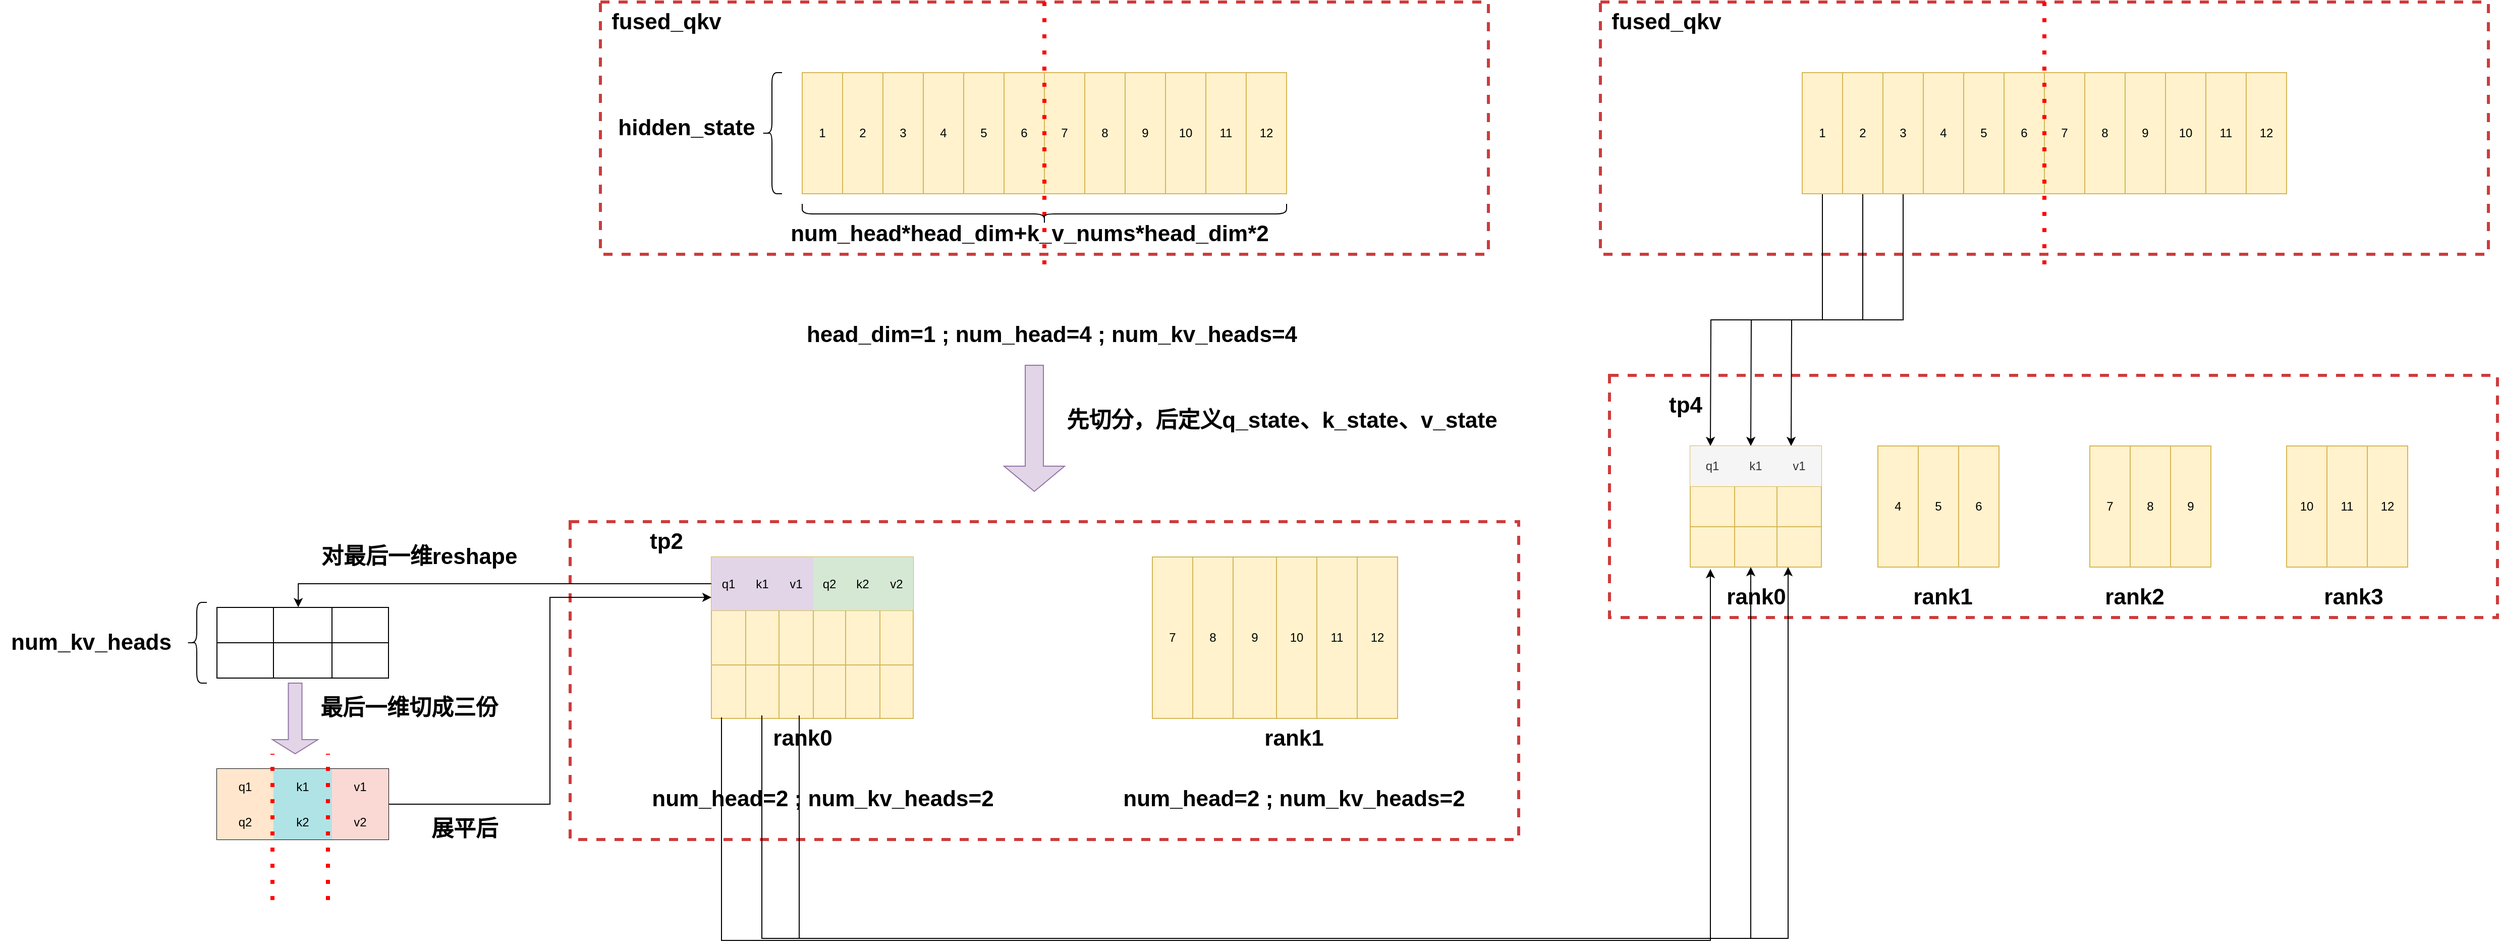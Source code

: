 <mxfile version="28.1.2">
  <diagram name="第 1 页" id="qdPujDKUlXKJ9pawTFB2">
    <mxGraphModel dx="2940" dy="1637" grid="1" gridSize="10" guides="1" tooltips="1" connect="1" arrows="1" fold="1" page="1" pageScale="1" pageWidth="827" pageHeight="1169" math="0" shadow="0">
      <root>
        <mxCell id="0" />
        <mxCell id="1" parent="0" />
        <mxCell id="VnAICG5ymwRhYKLLCskk-14" value="" style="whiteSpace=wrap;html=1;fillColor=none;dashed=1;strokeWidth=3;strokeColor=light-dark(#ce3b3b, #ededed);" vertex="1" parent="1">
          <mxGeometry x="580" y="705" width="940" height="315" as="geometry" />
        </mxCell>
        <mxCell id="VnAICG5ymwRhYKLLCskk-2" value="" style="whiteSpace=wrap;html=1;fillColor=none;dashed=1;strokeWidth=3;strokeColor=light-dark(#ce3b3b, #ededed);" vertex="1" parent="1">
          <mxGeometry x="610" y="190" width="880" height="250" as="geometry" />
        </mxCell>
        <mxCell id="VnAICG5ymwRhYKLLCskk-1" value="1" style="rounded=0;whiteSpace=wrap;html=1;fillColor=#fff2cc;strokeColor=#d6b656;" vertex="1" parent="1">
          <mxGeometry x="810" y="260" width="40" height="120" as="geometry" />
        </mxCell>
        <mxCell id="VnAICG5ymwRhYKLLCskk-3" value="2" style="rounded=0;whiteSpace=wrap;html=1;fillColor=#fff2cc;strokeColor=#d6b656;" vertex="1" parent="1">
          <mxGeometry x="850" y="260" width="40" height="120" as="geometry" />
        </mxCell>
        <mxCell id="VnAICG5ymwRhYKLLCskk-4" value="3" style="rounded=0;whiteSpace=wrap;html=1;fillColor=#fff2cc;strokeColor=#d6b656;" vertex="1" parent="1">
          <mxGeometry x="890" y="260" width="40" height="120" as="geometry" />
        </mxCell>
        <mxCell id="VnAICG5ymwRhYKLLCskk-5" value="4" style="rounded=0;whiteSpace=wrap;html=1;fillColor=#fff2cc;strokeColor=#d6b656;" vertex="1" parent="1">
          <mxGeometry x="930" y="260" width="40" height="120" as="geometry" />
        </mxCell>
        <mxCell id="VnAICG5ymwRhYKLLCskk-6" value="5" style="rounded=0;whiteSpace=wrap;html=1;fillColor=#fff2cc;strokeColor=#d6b656;" vertex="1" parent="1">
          <mxGeometry x="970" y="260" width="40" height="120" as="geometry" />
        </mxCell>
        <mxCell id="VnAICG5ymwRhYKLLCskk-7" value="6" style="rounded=0;whiteSpace=wrap;html=1;fillColor=#fff2cc;strokeColor=#d6b656;" vertex="1" parent="1">
          <mxGeometry x="1010" y="260" width="40" height="120" as="geometry" />
        </mxCell>
        <mxCell id="VnAICG5ymwRhYKLLCskk-8" value="7" style="rounded=0;whiteSpace=wrap;html=1;fillColor=#fff2cc;strokeColor=#d6b656;" vertex="1" parent="1">
          <mxGeometry x="1050" y="260" width="40" height="120" as="geometry" />
        </mxCell>
        <mxCell id="VnAICG5ymwRhYKLLCskk-9" value="8" style="rounded=0;whiteSpace=wrap;html=1;fillColor=#fff2cc;strokeColor=#d6b656;" vertex="1" parent="1">
          <mxGeometry x="1090" y="260" width="40" height="120" as="geometry" />
        </mxCell>
        <mxCell id="VnAICG5ymwRhYKLLCskk-10" value="9" style="rounded=0;whiteSpace=wrap;html=1;fillColor=#fff2cc;strokeColor=#d6b656;" vertex="1" parent="1">
          <mxGeometry x="1130" y="260" width="40" height="120" as="geometry" />
        </mxCell>
        <mxCell id="VnAICG5ymwRhYKLLCskk-11" value="10" style="rounded=0;whiteSpace=wrap;html=1;fillColor=#fff2cc;strokeColor=#d6b656;" vertex="1" parent="1">
          <mxGeometry x="1170" y="260" width="40" height="120" as="geometry" />
        </mxCell>
        <mxCell id="VnAICG5ymwRhYKLLCskk-12" value="11" style="rounded=0;whiteSpace=wrap;html=1;fillColor=#fff2cc;strokeColor=#d6b656;" vertex="1" parent="1">
          <mxGeometry x="1210" y="260" width="40" height="120" as="geometry" />
        </mxCell>
        <mxCell id="VnAICG5ymwRhYKLLCskk-13" value="12" style="rounded=0;whiteSpace=wrap;html=1;fillColor=#fff2cc;strokeColor=#d6b656;" vertex="1" parent="1">
          <mxGeometry x="1250" y="260" width="40" height="120" as="geometry" />
        </mxCell>
        <mxCell id="VnAICG5ymwRhYKLLCskk-27" value="" style="whiteSpace=wrap;html=1;fillColor=none;dashed=1;strokeWidth=3;strokeColor=light-dark(#ce3b3b, #ededed);" vertex="1" parent="1">
          <mxGeometry x="1610" y="560" width="880" height="240" as="geometry" />
        </mxCell>
        <mxCell id="VnAICG5ymwRhYKLLCskk-50" value="&lt;font style=&quot;font-size: 22px;&quot;&gt;&lt;b&gt;fused_qkv&lt;/b&gt;&lt;/font&gt;" style="text;html=1;align=center;verticalAlign=middle;resizable=0;points=[];autosize=1;strokeColor=none;fillColor=none;" vertex="1" parent="1">
          <mxGeometry x="610" y="190" width="130" height="40" as="geometry" />
        </mxCell>
        <mxCell id="VnAICG5ymwRhYKLLCskk-51" value="" style="endArrow=none;dashed=1;html=1;dashPattern=1 3;strokeWidth=4;rounded=0;entryX=0.5;entryY=0;entryDx=0;entryDy=0;strokeColor=#FF0000;" edge="1" parent="1" target="VnAICG5ymwRhYKLLCskk-2">
          <mxGeometry width="50" height="50" relative="1" as="geometry">
            <mxPoint x="1050" y="450" as="sourcePoint" />
            <mxPoint x="1260" y="560" as="targetPoint" />
          </mxGeometry>
        </mxCell>
        <mxCell id="VnAICG5ymwRhYKLLCskk-52" value="&lt;font style=&quot;font-size: 22px;&quot;&gt;&lt;b&gt;tp2&lt;/b&gt;&lt;/font&gt;" style="text;html=1;align=center;verticalAlign=middle;resizable=0;points=[];autosize=1;strokeColor=none;fillColor=none;" vertex="1" parent="1">
          <mxGeometry x="645" y="705" width="60" height="40" as="geometry" />
        </mxCell>
        <mxCell id="VnAICG5ymwRhYKLLCskk-53" value="&lt;font style=&quot;font-size: 22px;&quot;&gt;&lt;b&gt;rank0&lt;/b&gt;&lt;/font&gt;" style="text;html=1;align=center;verticalAlign=middle;resizable=0;points=[];autosize=1;strokeColor=none;fillColor=none;" vertex="1" parent="1">
          <mxGeometry x="770" y="900" width="80" height="40" as="geometry" />
        </mxCell>
        <mxCell id="VnAICG5ymwRhYKLLCskk-54" value="&lt;font style=&quot;font-size: 22px;&quot;&gt;&lt;b&gt;rank1&lt;/b&gt;&lt;/font&gt;" style="text;html=1;align=center;verticalAlign=middle;resizable=0;points=[];autosize=1;strokeColor=none;fillColor=none;" vertex="1" parent="1">
          <mxGeometry x="1257" y="900" width="80" height="40" as="geometry" />
        </mxCell>
        <mxCell id="VnAICG5ymwRhYKLLCskk-55" value="&lt;font style=&quot;font-size: 22px;&quot;&gt;&lt;b&gt;tp4&lt;/b&gt;&lt;/font&gt;" style="text;html=1;align=center;verticalAlign=middle;resizable=0;points=[];autosize=1;strokeColor=none;fillColor=none;" vertex="1" parent="1">
          <mxGeometry x="1655" y="570" width="60" height="40" as="geometry" />
        </mxCell>
        <mxCell id="VnAICG5ymwRhYKLLCskk-56" value="&lt;font style=&quot;font-size: 22px;&quot;&gt;&lt;b&gt;rank0&lt;/b&gt;&lt;/font&gt;" style="text;html=1;align=center;verticalAlign=middle;resizable=0;points=[];autosize=1;strokeColor=none;fillColor=none;" vertex="1" parent="1">
          <mxGeometry x="1715" y="760" width="80" height="40" as="geometry" />
        </mxCell>
        <mxCell id="VnAICG5ymwRhYKLLCskk-57" value="&lt;font style=&quot;font-size: 22px;&quot;&gt;&lt;b&gt;rank1&lt;/b&gt;&lt;/font&gt;" style="text;html=1;align=center;verticalAlign=middle;resizable=0;points=[];autosize=1;strokeColor=none;fillColor=none;" vertex="1" parent="1">
          <mxGeometry x="1900" y="760" width="80" height="40" as="geometry" />
        </mxCell>
        <mxCell id="VnAICG5ymwRhYKLLCskk-58" value="&lt;font style=&quot;font-size: 22px;&quot;&gt;&lt;b&gt;rank2&lt;/b&gt;&lt;/font&gt;" style="text;html=1;align=center;verticalAlign=middle;resizable=0;points=[];autosize=1;strokeColor=none;fillColor=none;" vertex="1" parent="1">
          <mxGeometry x="2090" y="760" width="80" height="40" as="geometry" />
        </mxCell>
        <mxCell id="VnAICG5ymwRhYKLLCskk-59" value="&lt;font style=&quot;font-size: 22px;&quot;&gt;&lt;b&gt;rank3&lt;/b&gt;&lt;/font&gt;" style="text;html=1;align=center;verticalAlign=middle;resizable=0;points=[];autosize=1;strokeColor=none;fillColor=none;" vertex="1" parent="1">
          <mxGeometry x="2307" y="760" width="80" height="40" as="geometry" />
        </mxCell>
        <mxCell id="VnAICG5ymwRhYKLLCskk-60" value="" style="whiteSpace=wrap;html=1;fillColor=none;dashed=1;strokeWidth=3;strokeColor=light-dark(#ce3b3b, #ededed);" vertex="1" parent="1">
          <mxGeometry x="1601" y="190" width="880" height="250" as="geometry" />
        </mxCell>
        <mxCell id="VnAICG5ymwRhYKLLCskk-75" style="edgeStyle=orthogonalEdgeStyle;rounded=0;orthogonalLoop=1;jettySize=auto;html=1;exitX=0.5;exitY=1;exitDx=0;exitDy=0;entryX=0.5;entryY=0;entryDx=0;entryDy=0;" edge="1" parent="1" source="VnAICG5ymwRhYKLLCskk-61">
          <mxGeometry relative="1" as="geometry">
            <mxPoint x="1710" y="630" as="targetPoint" />
          </mxGeometry>
        </mxCell>
        <mxCell id="VnAICG5ymwRhYKLLCskk-61" value="1" style="rounded=0;whiteSpace=wrap;html=1;fillColor=#fff2cc;strokeColor=#d6b656;" vertex="1" parent="1">
          <mxGeometry x="1801" y="260" width="40" height="120" as="geometry" />
        </mxCell>
        <mxCell id="VnAICG5ymwRhYKLLCskk-76" style="edgeStyle=orthogonalEdgeStyle;rounded=0;orthogonalLoop=1;jettySize=auto;html=1;exitX=0.5;exitY=1;exitDx=0;exitDy=0;entryX=0.5;entryY=0;entryDx=0;entryDy=0;" edge="1" parent="1" source="VnAICG5ymwRhYKLLCskk-62">
          <mxGeometry relative="1" as="geometry">
            <mxPoint x="1750" y="630" as="targetPoint" />
          </mxGeometry>
        </mxCell>
        <mxCell id="VnAICG5ymwRhYKLLCskk-62" value="2" style="rounded=0;whiteSpace=wrap;html=1;fillColor=#fff2cc;strokeColor=#d6b656;" vertex="1" parent="1">
          <mxGeometry x="1841" y="260" width="40" height="120" as="geometry" />
        </mxCell>
        <mxCell id="VnAICG5ymwRhYKLLCskk-77" style="edgeStyle=orthogonalEdgeStyle;rounded=0;orthogonalLoop=1;jettySize=auto;html=1;exitX=0.5;exitY=1;exitDx=0;exitDy=0;entryX=0.5;entryY=0;entryDx=0;entryDy=0;" edge="1" parent="1" source="VnAICG5ymwRhYKLLCskk-63">
          <mxGeometry relative="1" as="geometry">
            <mxPoint x="1790" y="630" as="targetPoint" />
          </mxGeometry>
        </mxCell>
        <mxCell id="VnAICG5ymwRhYKLLCskk-63" value="3" style="rounded=0;whiteSpace=wrap;html=1;fillColor=#fff2cc;strokeColor=#d6b656;" vertex="1" parent="1">
          <mxGeometry x="1881" y="260" width="40" height="120" as="geometry" />
        </mxCell>
        <mxCell id="VnAICG5ymwRhYKLLCskk-64" value="4" style="rounded=0;whiteSpace=wrap;html=1;fillColor=#fff2cc;strokeColor=#d6b656;" vertex="1" parent="1">
          <mxGeometry x="1921" y="260" width="40" height="120" as="geometry" />
        </mxCell>
        <mxCell id="VnAICG5ymwRhYKLLCskk-65" value="5" style="rounded=0;whiteSpace=wrap;html=1;fillColor=#fff2cc;strokeColor=#d6b656;" vertex="1" parent="1">
          <mxGeometry x="1961" y="260" width="40" height="120" as="geometry" />
        </mxCell>
        <mxCell id="VnAICG5ymwRhYKLLCskk-66" value="6" style="rounded=0;whiteSpace=wrap;html=1;fillColor=#fff2cc;strokeColor=#d6b656;" vertex="1" parent="1">
          <mxGeometry x="2001" y="260" width="40" height="120" as="geometry" />
        </mxCell>
        <mxCell id="VnAICG5ymwRhYKLLCskk-67" value="7" style="rounded=0;whiteSpace=wrap;html=1;fillColor=#fff2cc;strokeColor=#d6b656;" vertex="1" parent="1">
          <mxGeometry x="2041" y="260" width="40" height="120" as="geometry" />
        </mxCell>
        <mxCell id="VnAICG5ymwRhYKLLCskk-68" value="8" style="rounded=0;whiteSpace=wrap;html=1;fillColor=#fff2cc;strokeColor=#d6b656;" vertex="1" parent="1">
          <mxGeometry x="2081" y="260" width="40" height="120" as="geometry" />
        </mxCell>
        <mxCell id="VnAICG5ymwRhYKLLCskk-69" value="9" style="rounded=0;whiteSpace=wrap;html=1;fillColor=#fff2cc;strokeColor=#d6b656;" vertex="1" parent="1">
          <mxGeometry x="2121" y="260" width="40" height="120" as="geometry" />
        </mxCell>
        <mxCell id="VnAICG5ymwRhYKLLCskk-70" value="10" style="rounded=0;whiteSpace=wrap;html=1;fillColor=#fff2cc;strokeColor=#d6b656;" vertex="1" parent="1">
          <mxGeometry x="2161" y="260" width="40" height="120" as="geometry" />
        </mxCell>
        <mxCell id="VnAICG5ymwRhYKLLCskk-71" value="11" style="rounded=0;whiteSpace=wrap;html=1;fillColor=#fff2cc;strokeColor=#d6b656;" vertex="1" parent="1">
          <mxGeometry x="2201" y="260" width="40" height="120" as="geometry" />
        </mxCell>
        <mxCell id="VnAICG5ymwRhYKLLCskk-72" value="12" style="rounded=0;whiteSpace=wrap;html=1;fillColor=#fff2cc;strokeColor=#d6b656;" vertex="1" parent="1">
          <mxGeometry x="2241" y="260" width="40" height="120" as="geometry" />
        </mxCell>
        <mxCell id="VnAICG5ymwRhYKLLCskk-73" value="&lt;font style=&quot;font-size: 22px;&quot;&gt;&lt;b&gt;fused_qkv&lt;/b&gt;&lt;/font&gt;" style="text;html=1;align=center;verticalAlign=middle;resizable=0;points=[];autosize=1;strokeColor=none;fillColor=none;" vertex="1" parent="1">
          <mxGeometry x="1601" y="190" width="130" height="40" as="geometry" />
        </mxCell>
        <mxCell id="VnAICG5ymwRhYKLLCskk-74" value="" style="endArrow=none;dashed=1;html=1;dashPattern=1 3;strokeWidth=4;rounded=0;entryX=0.5;entryY=0;entryDx=0;entryDy=0;strokeColor=#FF0000;" edge="1" parent="1" target="VnAICG5ymwRhYKLLCskk-60">
          <mxGeometry width="50" height="50" relative="1" as="geometry">
            <mxPoint x="2041" y="450" as="sourcePoint" />
            <mxPoint x="2251" y="560" as="targetPoint" />
          </mxGeometry>
        </mxCell>
        <mxCell id="VnAICG5ymwRhYKLLCskk-109" value="" style="shape=table;startSize=0;container=1;collapsible=0;childLayout=tableLayout;fillColor=#fff2cc;strokeColor=#d6b656;" vertex="1" parent="1">
          <mxGeometry x="720" y="740" width="200" height="160" as="geometry" />
        </mxCell>
        <mxCell id="VnAICG5ymwRhYKLLCskk-110" value="" style="shape=tableRow;horizontal=0;startSize=0;swimlaneHead=0;swimlaneBody=0;strokeColor=inherit;top=0;left=0;bottom=0;right=0;collapsible=0;dropTarget=0;fillColor=none;points=[[0,0.5],[1,0.5]];portConstraint=eastwest;" vertex="1" parent="VnAICG5ymwRhYKLLCskk-109">
          <mxGeometry width="200" height="53" as="geometry" />
        </mxCell>
        <mxCell id="VnAICG5ymwRhYKLLCskk-111" value="q1" style="shape=partialRectangle;html=1;whiteSpace=wrap;connectable=0;strokeColor=#9673a6;overflow=hidden;fillColor=#e1d5e7;top=0;left=0;bottom=0;right=0;pointerEvents=1;" vertex="1" parent="VnAICG5ymwRhYKLLCskk-110">
          <mxGeometry width="34" height="53" as="geometry">
            <mxRectangle width="34" height="53" as="alternateBounds" />
          </mxGeometry>
        </mxCell>
        <mxCell id="VnAICG5ymwRhYKLLCskk-112" value="k1" style="shape=partialRectangle;html=1;whiteSpace=wrap;connectable=0;overflow=hidden;top=0;left=0;bottom=0;right=0;pointerEvents=1;fillColor=#e1d5e7;strokeColor=#9673a6;" vertex="1" parent="VnAICG5ymwRhYKLLCskk-110">
          <mxGeometry x="34" width="33" height="53" as="geometry">
            <mxRectangle width="33" height="53" as="alternateBounds" />
          </mxGeometry>
        </mxCell>
        <mxCell id="VnAICG5ymwRhYKLLCskk-113" value="v1" style="shape=partialRectangle;html=1;whiteSpace=wrap;connectable=0;strokeColor=#9673a6;overflow=hidden;fillColor=#e1d5e7;top=0;left=0;bottom=0;right=0;pointerEvents=1;" vertex="1" parent="VnAICG5ymwRhYKLLCskk-110">
          <mxGeometry x="67" width="34" height="53" as="geometry">
            <mxRectangle width="34" height="53" as="alternateBounds" />
          </mxGeometry>
        </mxCell>
        <mxCell id="VnAICG5ymwRhYKLLCskk-114" value="q2" style="shape=partialRectangle;html=1;whiteSpace=wrap;connectable=0;strokeColor=#82b366;overflow=hidden;fillColor=#d5e8d4;top=0;left=0;bottom=0;right=0;pointerEvents=1;" vertex="1" parent="VnAICG5ymwRhYKLLCskk-110">
          <mxGeometry x="101" width="32" height="53" as="geometry">
            <mxRectangle width="32" height="53" as="alternateBounds" />
          </mxGeometry>
        </mxCell>
        <mxCell id="VnAICG5ymwRhYKLLCskk-115" value="k2" style="shape=partialRectangle;html=1;whiteSpace=wrap;connectable=0;strokeColor=#82b366;overflow=hidden;fillColor=#d5e8d4;top=0;left=0;bottom=0;right=0;pointerEvents=1;" vertex="1" parent="VnAICG5ymwRhYKLLCskk-110">
          <mxGeometry x="133" width="34" height="53" as="geometry">
            <mxRectangle width="34" height="53" as="alternateBounds" />
          </mxGeometry>
        </mxCell>
        <mxCell id="VnAICG5ymwRhYKLLCskk-116" value="v2" style="shape=partialRectangle;html=1;whiteSpace=wrap;connectable=0;strokeColor=#82b366;overflow=hidden;fillColor=#d5e8d4;top=0;left=0;bottom=0;right=0;pointerEvents=1;" vertex="1" parent="VnAICG5ymwRhYKLLCskk-110">
          <mxGeometry x="167" width="33" height="53" as="geometry">
            <mxRectangle width="33" height="53" as="alternateBounds" />
          </mxGeometry>
        </mxCell>
        <mxCell id="VnAICG5ymwRhYKLLCskk-117" value="" style="shape=tableRow;horizontal=0;startSize=0;swimlaneHead=0;swimlaneBody=0;strokeColor=inherit;top=0;left=0;bottom=0;right=0;collapsible=0;dropTarget=0;fillColor=none;points=[[0,0.5],[1,0.5]];portConstraint=eastwest;" vertex="1" parent="VnAICG5ymwRhYKLLCskk-109">
          <mxGeometry y="53" width="200" height="54" as="geometry" />
        </mxCell>
        <mxCell id="VnAICG5ymwRhYKLLCskk-118" value="" style="shape=partialRectangle;html=1;whiteSpace=wrap;connectable=0;strokeColor=inherit;overflow=hidden;fillColor=none;top=0;left=0;bottom=0;right=0;pointerEvents=1;" vertex="1" parent="VnAICG5ymwRhYKLLCskk-117">
          <mxGeometry width="34" height="54" as="geometry">
            <mxRectangle width="34" height="54" as="alternateBounds" />
          </mxGeometry>
        </mxCell>
        <mxCell id="VnAICG5ymwRhYKLLCskk-119" value="" style="shape=partialRectangle;html=1;whiteSpace=wrap;connectable=0;strokeColor=inherit;overflow=hidden;fillColor=none;top=0;left=0;bottom=0;right=0;pointerEvents=1;" vertex="1" parent="VnAICG5ymwRhYKLLCskk-117">
          <mxGeometry x="34" width="33" height="54" as="geometry">
            <mxRectangle width="33" height="54" as="alternateBounds" />
          </mxGeometry>
        </mxCell>
        <mxCell id="VnAICG5ymwRhYKLLCskk-120" value="" style="shape=partialRectangle;html=1;whiteSpace=wrap;connectable=0;strokeColor=inherit;overflow=hidden;fillColor=none;top=0;left=0;bottom=0;right=0;pointerEvents=1;" vertex="1" parent="VnAICG5ymwRhYKLLCskk-117">
          <mxGeometry x="67" width="34" height="54" as="geometry">
            <mxRectangle width="34" height="54" as="alternateBounds" />
          </mxGeometry>
        </mxCell>
        <mxCell id="VnAICG5ymwRhYKLLCskk-121" value="" style="shape=partialRectangle;html=1;whiteSpace=wrap;connectable=0;strokeColor=inherit;overflow=hidden;fillColor=none;top=0;left=0;bottom=0;right=0;pointerEvents=1;" vertex="1" parent="VnAICG5ymwRhYKLLCskk-117">
          <mxGeometry x="101" width="32" height="54" as="geometry">
            <mxRectangle width="32" height="54" as="alternateBounds" />
          </mxGeometry>
        </mxCell>
        <mxCell id="VnAICG5ymwRhYKLLCskk-122" value="" style="shape=partialRectangle;html=1;whiteSpace=wrap;connectable=0;strokeColor=inherit;overflow=hidden;fillColor=none;top=0;left=0;bottom=0;right=0;pointerEvents=1;" vertex="1" parent="VnAICG5ymwRhYKLLCskk-117">
          <mxGeometry x="133" width="34" height="54" as="geometry">
            <mxRectangle width="34" height="54" as="alternateBounds" />
          </mxGeometry>
        </mxCell>
        <mxCell id="VnAICG5ymwRhYKLLCskk-123" value="" style="shape=partialRectangle;html=1;whiteSpace=wrap;connectable=0;strokeColor=inherit;overflow=hidden;fillColor=none;top=0;left=0;bottom=0;right=0;pointerEvents=1;" vertex="1" parent="VnAICG5ymwRhYKLLCskk-117">
          <mxGeometry x="167" width="33" height="54" as="geometry">
            <mxRectangle width="33" height="54" as="alternateBounds" />
          </mxGeometry>
        </mxCell>
        <mxCell id="VnAICG5ymwRhYKLLCskk-124" value="" style="shape=tableRow;horizontal=0;startSize=0;swimlaneHead=0;swimlaneBody=0;strokeColor=inherit;top=0;left=0;bottom=0;right=0;collapsible=0;dropTarget=0;fillColor=none;points=[[0,0.5],[1,0.5]];portConstraint=eastwest;" vertex="1" parent="VnAICG5ymwRhYKLLCskk-109">
          <mxGeometry y="107" width="200" height="53" as="geometry" />
        </mxCell>
        <mxCell id="VnAICG5ymwRhYKLLCskk-125" value="" style="shape=partialRectangle;html=1;whiteSpace=wrap;connectable=0;strokeColor=inherit;overflow=hidden;fillColor=none;top=0;left=0;bottom=0;right=0;pointerEvents=1;" vertex="1" parent="VnAICG5ymwRhYKLLCskk-124">
          <mxGeometry width="34" height="53" as="geometry">
            <mxRectangle width="34" height="53" as="alternateBounds" />
          </mxGeometry>
        </mxCell>
        <mxCell id="VnAICG5ymwRhYKLLCskk-126" value="" style="shape=partialRectangle;html=1;whiteSpace=wrap;connectable=0;strokeColor=inherit;overflow=hidden;fillColor=none;top=0;left=0;bottom=0;right=0;pointerEvents=1;" vertex="1" parent="VnAICG5ymwRhYKLLCskk-124">
          <mxGeometry x="34" width="33" height="53" as="geometry">
            <mxRectangle width="33" height="53" as="alternateBounds" />
          </mxGeometry>
        </mxCell>
        <mxCell id="VnAICG5ymwRhYKLLCskk-127" value="" style="shape=partialRectangle;html=1;whiteSpace=wrap;connectable=0;strokeColor=inherit;overflow=hidden;fillColor=none;top=0;left=0;bottom=0;right=0;pointerEvents=1;" vertex="1" parent="VnAICG5ymwRhYKLLCskk-124">
          <mxGeometry x="67" width="34" height="53" as="geometry">
            <mxRectangle width="34" height="53" as="alternateBounds" />
          </mxGeometry>
        </mxCell>
        <mxCell id="VnAICG5ymwRhYKLLCskk-128" value="" style="shape=partialRectangle;html=1;whiteSpace=wrap;connectable=0;strokeColor=inherit;overflow=hidden;fillColor=none;top=0;left=0;bottom=0;right=0;pointerEvents=1;" vertex="1" parent="VnAICG5ymwRhYKLLCskk-124">
          <mxGeometry x="101" width="32" height="53" as="geometry">
            <mxRectangle width="32" height="53" as="alternateBounds" />
          </mxGeometry>
        </mxCell>
        <mxCell id="VnAICG5ymwRhYKLLCskk-129" value="" style="shape=partialRectangle;html=1;whiteSpace=wrap;connectable=0;strokeColor=inherit;overflow=hidden;fillColor=none;top=0;left=0;bottom=0;right=0;pointerEvents=1;" vertex="1" parent="VnAICG5ymwRhYKLLCskk-124">
          <mxGeometry x="133" width="34" height="53" as="geometry">
            <mxRectangle width="34" height="53" as="alternateBounds" />
          </mxGeometry>
        </mxCell>
        <mxCell id="VnAICG5ymwRhYKLLCskk-130" value="" style="shape=partialRectangle;html=1;whiteSpace=wrap;connectable=0;strokeColor=inherit;overflow=hidden;fillColor=none;top=0;left=0;bottom=0;right=0;pointerEvents=1;" vertex="1" parent="VnAICG5ymwRhYKLLCskk-124">
          <mxGeometry x="167" width="33" height="53" as="geometry">
            <mxRectangle width="33" height="53" as="alternateBounds" />
          </mxGeometry>
        </mxCell>
        <mxCell id="VnAICG5ymwRhYKLLCskk-132" value="" style="shape=curlyBracket;whiteSpace=wrap;html=1;rounded=1;labelPosition=left;verticalLabelPosition=middle;align=right;verticalAlign=middle;" vertex="1" parent="1">
          <mxGeometry x="770" y="260" width="20" height="120" as="geometry" />
        </mxCell>
        <mxCell id="VnAICG5ymwRhYKLLCskk-133" value="&lt;font style=&quot;font-size: 22px;&quot;&gt;&lt;b&gt;hidden_state&lt;/b&gt;&lt;/font&gt;" style="text;html=1;align=center;verticalAlign=middle;resizable=0;points=[];autosize=1;strokeColor=none;fillColor=none;" vertex="1" parent="1">
          <mxGeometry x="615" y="295" width="160" height="40" as="geometry" />
        </mxCell>
        <mxCell id="VnAICG5ymwRhYKLLCskk-134" value="" style="shape=curlyBracket;whiteSpace=wrap;html=1;rounded=1;labelPosition=left;verticalLabelPosition=middle;align=right;verticalAlign=middle;rotation=-90;" vertex="1" parent="1">
          <mxGeometry x="1040" y="160" width="20" height="480" as="geometry" />
        </mxCell>
        <mxCell id="VnAICG5ymwRhYKLLCskk-135" value="&lt;font style=&quot;font-size: 22px;&quot;&gt;&lt;b&gt;num_head*head_dim+k_v_nums*head_dim*2&lt;/b&gt;&lt;/font&gt;" style="text;html=1;align=center;verticalAlign=middle;resizable=0;points=[];autosize=1;strokeColor=none;fillColor=none;" vertex="1" parent="1">
          <mxGeometry x="785" y="400" width="500" height="40" as="geometry" />
        </mxCell>
        <mxCell id="VnAICG5ymwRhYKLLCskk-136" value="&lt;font style=&quot;font-size: 22px;&quot;&gt;&lt;b&gt;head_dim=1 ; num_head=4 ;&amp;nbsp;&lt;/b&gt;&lt;b&gt;num_kv_heads&lt;/b&gt;&lt;b&gt;=4&lt;/b&gt;&lt;/font&gt;" style="text;html=1;align=center;verticalAlign=middle;resizable=0;points=[];autosize=1;strokeColor=none;fillColor=none;" vertex="1" parent="1">
          <mxGeometry x="802" y="500" width="510" height="40" as="geometry" />
        </mxCell>
        <mxCell id="VnAICG5ymwRhYKLLCskk-140" value="" style="group" vertex="1" connectable="0" parent="1">
          <mxGeometry x="1157" y="740" width="243" height="160" as="geometry" />
        </mxCell>
        <mxCell id="VnAICG5ymwRhYKLLCskk-21" value="7" style="rounded=0;whiteSpace=wrap;html=1;fillColor=#fff2cc;strokeColor=#d6b656;" vertex="1" parent="VnAICG5ymwRhYKLLCskk-140">
          <mxGeometry width="40.0" height="160" as="geometry" />
        </mxCell>
        <mxCell id="VnAICG5ymwRhYKLLCskk-22" value="8" style="rounded=0;whiteSpace=wrap;html=1;fillColor=#fff2cc;strokeColor=#d6b656;" vertex="1" parent="VnAICG5ymwRhYKLLCskk-140">
          <mxGeometry x="40.0" width="40.0" height="160" as="geometry" />
        </mxCell>
        <mxCell id="VnAICG5ymwRhYKLLCskk-23" value="9" style="rounded=0;whiteSpace=wrap;html=1;fillColor=#fff2cc;strokeColor=#d6b656;" vertex="1" parent="VnAICG5ymwRhYKLLCskk-140">
          <mxGeometry x="80.0" width="43" height="160" as="geometry" />
        </mxCell>
        <mxCell id="VnAICG5ymwRhYKLLCskk-137" value="10" style="rounded=0;whiteSpace=wrap;html=1;fillColor=#fff2cc;strokeColor=#d6b656;" vertex="1" parent="VnAICG5ymwRhYKLLCskk-140">
          <mxGeometry x="123.0" width="40.0" height="160" as="geometry" />
        </mxCell>
        <mxCell id="VnAICG5ymwRhYKLLCskk-138" value="11" style="rounded=0;whiteSpace=wrap;html=1;fillColor=#fff2cc;strokeColor=#d6b656;" vertex="1" parent="VnAICG5ymwRhYKLLCskk-140">
          <mxGeometry x="163" width="40.0" height="160" as="geometry" />
        </mxCell>
        <mxCell id="VnAICG5ymwRhYKLLCskk-139" value="12" style="rounded=0;whiteSpace=wrap;html=1;fillColor=#fff2cc;strokeColor=#d6b656;" vertex="1" parent="VnAICG5ymwRhYKLLCskk-140">
          <mxGeometry x="203" width="40.0" height="160" as="geometry" />
        </mxCell>
        <mxCell id="VnAICG5ymwRhYKLLCskk-141" value="" style="shape=singleArrow;direction=south;whiteSpace=wrap;html=1;fillColor=#e1d5e7;strokeColor=#9673a6;" vertex="1" parent="1">
          <mxGeometry x="1010" y="550" width="60" height="125" as="geometry" />
        </mxCell>
        <mxCell id="VnAICG5ymwRhYKLLCskk-144" value="&lt;font style=&quot;font-size: 22px;&quot;&gt;&lt;b&gt;先切分，后定义q_state、k_state、v_state&lt;/b&gt;&lt;/font&gt;" style="text;html=1;align=center;verticalAlign=middle;resizable=0;points=[];autosize=1;strokeColor=none;fillColor=none;" vertex="1" parent="1">
          <mxGeometry x="1060" y="585" width="450" height="40" as="geometry" />
        </mxCell>
        <mxCell id="VnAICG5ymwRhYKLLCskk-147" value="&lt;font style=&quot;font-size: 22px;&quot;&gt;&lt;b&gt;num_head=2 ;&amp;nbsp;&lt;/b&gt;&lt;b&gt;num_kv_heads&lt;/b&gt;&lt;b&gt;=2&lt;/b&gt;&lt;/font&gt;" style="text;html=1;align=center;verticalAlign=middle;resizable=0;points=[];autosize=1;strokeColor=none;fillColor=none;" vertex="1" parent="1">
          <mxGeometry x="650" y="960" width="360" height="40" as="geometry" />
        </mxCell>
        <mxCell id="VnAICG5ymwRhYKLLCskk-148" value="&lt;font style=&quot;font-size: 22px;&quot;&gt;&lt;b&gt;num_head=2 ;&amp;nbsp;&lt;/b&gt;&lt;b&gt;num_kv_heads&lt;/b&gt;&lt;b&gt;=2&lt;/b&gt;&lt;/font&gt;" style="text;html=1;align=center;verticalAlign=middle;resizable=0;points=[];autosize=1;strokeColor=none;fillColor=none;" vertex="1" parent="1">
          <mxGeometry x="1117" y="960" width="360" height="40" as="geometry" />
        </mxCell>
        <mxCell id="VnAICG5ymwRhYKLLCskk-149" value="" style="shape=table;startSize=0;container=1;collapsible=0;childLayout=tableLayout;" vertex="1" parent="1">
          <mxGeometry x="230" y="790" width="170" height="70" as="geometry" />
        </mxCell>
        <mxCell id="VnAICG5ymwRhYKLLCskk-150" value="" style="shape=tableRow;horizontal=0;startSize=0;swimlaneHead=0;swimlaneBody=0;strokeColor=inherit;top=0;left=0;bottom=0;right=0;collapsible=0;dropTarget=0;fillColor=none;points=[[0,0.5],[1,0.5]];portConstraint=eastwest;" vertex="1" parent="VnAICG5ymwRhYKLLCskk-149">
          <mxGeometry width="170" height="35" as="geometry" />
        </mxCell>
        <mxCell id="VnAICG5ymwRhYKLLCskk-151" value="" style="shape=partialRectangle;html=1;whiteSpace=wrap;connectable=0;strokeColor=inherit;overflow=hidden;fillColor=none;top=0;left=0;bottom=0;right=0;pointerEvents=1;" vertex="1" parent="VnAICG5ymwRhYKLLCskk-150">
          <mxGeometry width="56" height="35" as="geometry">
            <mxRectangle width="56" height="35" as="alternateBounds" />
          </mxGeometry>
        </mxCell>
        <mxCell id="VnAICG5ymwRhYKLLCskk-152" value="" style="shape=partialRectangle;html=1;whiteSpace=wrap;connectable=0;strokeColor=inherit;overflow=hidden;fillColor=none;top=0;left=0;bottom=0;right=0;pointerEvents=1;" vertex="1" parent="VnAICG5ymwRhYKLLCskk-150">
          <mxGeometry x="56" width="58" height="35" as="geometry">
            <mxRectangle width="58" height="35" as="alternateBounds" />
          </mxGeometry>
        </mxCell>
        <mxCell id="VnAICG5ymwRhYKLLCskk-153" value="" style="shape=partialRectangle;html=1;whiteSpace=wrap;connectable=0;strokeColor=inherit;overflow=hidden;fillColor=none;top=0;left=0;bottom=0;right=0;pointerEvents=1;" vertex="1" parent="VnAICG5ymwRhYKLLCskk-150">
          <mxGeometry x="114" width="56" height="35" as="geometry">
            <mxRectangle width="56" height="35" as="alternateBounds" />
          </mxGeometry>
        </mxCell>
        <mxCell id="VnAICG5ymwRhYKLLCskk-154" value="" style="shape=tableRow;horizontal=0;startSize=0;swimlaneHead=0;swimlaneBody=0;strokeColor=inherit;top=0;left=0;bottom=0;right=0;collapsible=0;dropTarget=0;fillColor=none;points=[[0,0.5],[1,0.5]];portConstraint=eastwest;" vertex="1" parent="VnAICG5ymwRhYKLLCskk-149">
          <mxGeometry y="35" width="170" height="35" as="geometry" />
        </mxCell>
        <mxCell id="VnAICG5ymwRhYKLLCskk-155" value="" style="shape=partialRectangle;html=1;whiteSpace=wrap;connectable=0;strokeColor=inherit;overflow=hidden;fillColor=none;top=0;left=0;bottom=0;right=0;pointerEvents=1;" vertex="1" parent="VnAICG5ymwRhYKLLCskk-154">
          <mxGeometry width="56" height="35" as="geometry">
            <mxRectangle width="56" height="35" as="alternateBounds" />
          </mxGeometry>
        </mxCell>
        <mxCell id="VnAICG5ymwRhYKLLCskk-156" value="" style="shape=partialRectangle;html=1;whiteSpace=wrap;connectable=0;strokeColor=inherit;overflow=hidden;fillColor=none;top=0;left=0;bottom=0;right=0;pointerEvents=1;" vertex="1" parent="VnAICG5ymwRhYKLLCskk-154">
          <mxGeometry x="56" width="58" height="35" as="geometry">
            <mxRectangle width="58" height="35" as="alternateBounds" />
          </mxGeometry>
        </mxCell>
        <mxCell id="VnAICG5ymwRhYKLLCskk-157" value="" style="shape=partialRectangle;html=1;whiteSpace=wrap;connectable=0;strokeColor=inherit;overflow=hidden;fillColor=none;top=0;left=0;bottom=0;right=0;pointerEvents=1;" vertex="1" parent="VnAICG5ymwRhYKLLCskk-154">
          <mxGeometry x="114" width="56" height="35" as="geometry">
            <mxRectangle width="56" height="35" as="alternateBounds" />
          </mxGeometry>
        </mxCell>
        <mxCell id="VnAICG5ymwRhYKLLCskk-158" style="edgeStyle=orthogonalEdgeStyle;rounded=0;orthogonalLoop=1;jettySize=auto;html=1;exitX=0;exitY=0.5;exitDx=0;exitDy=0;entryX=0.474;entryY=-0.006;entryDx=0;entryDy=0;entryPerimeter=0;" edge="1" parent="1" source="VnAICG5ymwRhYKLLCskk-110" target="VnAICG5ymwRhYKLLCskk-150">
          <mxGeometry relative="1" as="geometry" />
        </mxCell>
        <mxCell id="VnAICG5ymwRhYKLLCskk-159" value="&lt;font style=&quot;font-size: 22px;&quot;&gt;&lt;b&gt;对最后一维reshape&lt;/b&gt;&lt;/font&gt;" style="text;html=1;align=center;verticalAlign=middle;resizable=0;points=[];autosize=1;strokeColor=none;fillColor=none;" vertex="1" parent="1">
          <mxGeometry x="320" y="720" width="220" height="40" as="geometry" />
        </mxCell>
        <mxCell id="VnAICG5ymwRhYKLLCskk-160" value="" style="shape=curlyBracket;whiteSpace=wrap;html=1;rounded=1;labelPosition=left;verticalLabelPosition=middle;align=right;verticalAlign=middle;" vertex="1" parent="1">
          <mxGeometry x="200" y="785" width="20" height="80" as="geometry" />
        </mxCell>
        <mxCell id="VnAICG5ymwRhYKLLCskk-162" value="" style="shape=singleArrow;direction=south;whiteSpace=wrap;html=1;fillColor=#e1d5e7;strokeColor=#9673a6;" vertex="1" parent="1">
          <mxGeometry x="285" y="865" width="45" height="70" as="geometry" />
        </mxCell>
        <mxCell id="VnAICG5ymwRhYKLLCskk-164" value="&lt;font style=&quot;font-size: 22px;&quot;&gt;&lt;b&gt;最后一维切成三份&lt;/b&gt;&lt;/font&gt;" style="text;html=1;align=center;verticalAlign=middle;resizable=0;points=[];autosize=1;strokeColor=none;fillColor=none;" vertex="1" parent="1">
          <mxGeometry x="320" y="870" width="200" height="40" as="geometry" />
        </mxCell>
        <mxCell id="VnAICG5ymwRhYKLLCskk-179" style="edgeStyle=orthogonalEdgeStyle;rounded=0;orthogonalLoop=1;jettySize=auto;html=1;exitX=1;exitY=0.5;exitDx=0;exitDy=0;entryX=0;entryY=0.25;entryDx=0;entryDy=0;" edge="1" parent="1" source="VnAICG5ymwRhYKLLCskk-165" target="VnAICG5ymwRhYKLLCskk-109">
          <mxGeometry relative="1" as="geometry" />
        </mxCell>
        <mxCell id="VnAICG5ymwRhYKLLCskk-165" value="" style="shape=table;startSize=0;container=1;collapsible=0;childLayout=tableLayout;" vertex="1" parent="1">
          <mxGeometry x="230" y="950" width="170" height="70" as="geometry" />
        </mxCell>
        <mxCell id="VnAICG5ymwRhYKLLCskk-166" value="" style="shape=tableRow;horizontal=0;startSize=0;swimlaneHead=0;swimlaneBody=0;strokeColor=inherit;top=0;left=0;bottom=0;right=0;collapsible=0;dropTarget=0;fillColor=none;points=[[0,0.5],[1,0.5]];portConstraint=eastwest;" vertex="1" parent="VnAICG5ymwRhYKLLCskk-165">
          <mxGeometry width="170" height="35" as="geometry" />
        </mxCell>
        <mxCell id="VnAICG5ymwRhYKLLCskk-167" value="q1" style="shape=partialRectangle;html=1;whiteSpace=wrap;connectable=0;strokeColor=#d79b00;overflow=hidden;fillColor=#ffe6cc;top=0;left=0;bottom=0;right=0;pointerEvents=1;" vertex="1" parent="VnAICG5ymwRhYKLLCskk-166">
          <mxGeometry width="56" height="35" as="geometry">
            <mxRectangle width="56" height="35" as="alternateBounds" />
          </mxGeometry>
        </mxCell>
        <mxCell id="VnAICG5ymwRhYKLLCskk-168" value="k1" style="shape=partialRectangle;html=1;whiteSpace=wrap;connectable=0;strokeColor=#0e8088;overflow=hidden;fillColor=#b0e3e6;top=0;left=0;bottom=0;right=0;pointerEvents=1;" vertex="1" parent="VnAICG5ymwRhYKLLCskk-166">
          <mxGeometry x="56" width="58" height="35" as="geometry">
            <mxRectangle width="58" height="35" as="alternateBounds" />
          </mxGeometry>
        </mxCell>
        <mxCell id="VnAICG5ymwRhYKLLCskk-169" value="v1" style="shape=partialRectangle;html=1;whiteSpace=wrap;connectable=0;strokeColor=#ae4132;overflow=hidden;fillColor=#fad9d5;top=0;left=0;bottom=0;right=0;pointerEvents=1;" vertex="1" parent="VnAICG5ymwRhYKLLCskk-166">
          <mxGeometry x="114" width="56" height="35" as="geometry">
            <mxRectangle width="56" height="35" as="alternateBounds" />
          </mxGeometry>
        </mxCell>
        <mxCell id="VnAICG5ymwRhYKLLCskk-170" value="" style="shape=tableRow;horizontal=0;startSize=0;swimlaneHead=0;swimlaneBody=0;strokeColor=inherit;top=0;left=0;bottom=0;right=0;collapsible=0;dropTarget=0;fillColor=none;points=[[0,0.5],[1,0.5]];portConstraint=eastwest;" vertex="1" parent="VnAICG5ymwRhYKLLCskk-165">
          <mxGeometry y="35" width="170" height="35" as="geometry" />
        </mxCell>
        <mxCell id="VnAICG5ymwRhYKLLCskk-171" value="q2" style="shape=partialRectangle;html=1;whiteSpace=wrap;connectable=0;strokeColor=#d79b00;overflow=hidden;fillColor=#ffe6cc;top=0;left=0;bottom=0;right=0;pointerEvents=1;" vertex="1" parent="VnAICG5ymwRhYKLLCskk-170">
          <mxGeometry width="56" height="35" as="geometry">
            <mxRectangle width="56" height="35" as="alternateBounds" />
          </mxGeometry>
        </mxCell>
        <mxCell id="VnAICG5ymwRhYKLLCskk-172" value="k2" style="shape=partialRectangle;html=1;whiteSpace=wrap;connectable=0;strokeColor=#0e8088;overflow=hidden;fillColor=#b0e3e6;top=0;left=0;bottom=0;right=0;pointerEvents=1;" vertex="1" parent="VnAICG5ymwRhYKLLCskk-170">
          <mxGeometry x="56" width="58" height="35" as="geometry">
            <mxRectangle width="58" height="35" as="alternateBounds" />
          </mxGeometry>
        </mxCell>
        <mxCell id="VnAICG5ymwRhYKLLCskk-173" value="v2" style="shape=partialRectangle;html=1;whiteSpace=wrap;connectable=0;strokeColor=#ae4132;overflow=hidden;fillColor=#fad9d5;top=0;left=0;bottom=0;right=0;pointerEvents=1;" vertex="1" parent="VnAICG5ymwRhYKLLCskk-170">
          <mxGeometry x="114" width="56" height="35" as="geometry">
            <mxRectangle width="56" height="35" as="alternateBounds" />
          </mxGeometry>
        </mxCell>
        <mxCell id="VnAICG5ymwRhYKLLCskk-174" value="" style="endArrow=none;dashed=1;html=1;dashPattern=1 3;strokeWidth=4;rounded=0;entryX=0.5;entryY=0;entryDx=0;entryDy=0;strokeColor=#FF0000;" edge="1" parent="1">
          <mxGeometry width="50" height="50" relative="1" as="geometry">
            <mxPoint x="285" y="1080" as="sourcePoint" />
            <mxPoint x="285" y="935" as="targetPoint" />
          </mxGeometry>
        </mxCell>
        <mxCell id="VnAICG5ymwRhYKLLCskk-175" value="" style="endArrow=none;dashed=1;html=1;dashPattern=1 3;strokeWidth=4;rounded=0;entryX=0.5;entryY=0;entryDx=0;entryDy=0;strokeColor=#FF0000;" edge="1" parent="1">
          <mxGeometry width="50" height="50" relative="1" as="geometry">
            <mxPoint x="340" y="1080" as="sourcePoint" />
            <mxPoint x="340" y="935" as="targetPoint" />
          </mxGeometry>
        </mxCell>
        <mxCell id="VnAICG5ymwRhYKLLCskk-180" value="&lt;font style=&quot;font-size: 22px;&quot;&gt;&lt;b&gt;展平后&lt;/b&gt;&lt;/font&gt;" style="text;html=1;align=center;verticalAlign=middle;resizable=0;points=[];autosize=1;strokeColor=none;fillColor=none;" vertex="1" parent="1">
          <mxGeometry x="430" y="990" width="90" height="40" as="geometry" />
        </mxCell>
        <mxCell id="VnAICG5ymwRhYKLLCskk-181" value="" style="shape=table;startSize=0;container=1;collapsible=0;childLayout=tableLayout;fillColor=#fff2cc;strokeColor=#d6b656;" vertex="1" parent="1">
          <mxGeometry x="1690" y="630" width="130" height="120" as="geometry" />
        </mxCell>
        <mxCell id="VnAICG5ymwRhYKLLCskk-182" value="" style="shape=tableRow;horizontal=0;startSize=0;swimlaneHead=0;swimlaneBody=0;strokeColor=inherit;top=0;left=0;bottom=0;right=0;collapsible=0;dropTarget=0;fillColor=none;points=[[0,0.5],[1,0.5]];portConstraint=eastwest;" vertex="1" parent="VnAICG5ymwRhYKLLCskk-181">
          <mxGeometry width="130" height="40" as="geometry" />
        </mxCell>
        <mxCell id="VnAICG5ymwRhYKLLCskk-183" value="q1" style="shape=partialRectangle;html=1;whiteSpace=wrap;connectable=0;strokeColor=#666666;overflow=hidden;fillColor=#f5f5f5;top=0;left=0;bottom=0;right=0;pointerEvents=1;fontColor=#333333;" vertex="1" parent="VnAICG5ymwRhYKLLCskk-182">
          <mxGeometry width="44" height="40" as="geometry">
            <mxRectangle width="44" height="40" as="alternateBounds" />
          </mxGeometry>
        </mxCell>
        <mxCell id="VnAICG5ymwRhYKLLCskk-184" value="k1" style="shape=partialRectangle;html=1;whiteSpace=wrap;connectable=0;overflow=hidden;top=0;left=0;bottom=0;right=0;pointerEvents=1;fillColor=#f5f5f5;fontColor=#333333;strokeColor=#666666;" vertex="1" parent="VnAICG5ymwRhYKLLCskk-182">
          <mxGeometry x="44" width="42" height="40" as="geometry">
            <mxRectangle width="42" height="40" as="alternateBounds" />
          </mxGeometry>
        </mxCell>
        <mxCell id="VnAICG5ymwRhYKLLCskk-185" value="v1" style="shape=partialRectangle;html=1;whiteSpace=wrap;connectable=0;strokeColor=#666666;overflow=hidden;fillColor=#f5f5f5;top=0;left=0;bottom=0;right=0;pointerEvents=1;fontColor=#333333;" vertex="1" parent="VnAICG5ymwRhYKLLCskk-182">
          <mxGeometry x="86" width="44" height="40" as="geometry">
            <mxRectangle width="44" height="40" as="alternateBounds" />
          </mxGeometry>
        </mxCell>
        <mxCell id="VnAICG5ymwRhYKLLCskk-189" value="" style="shape=tableRow;horizontal=0;startSize=0;swimlaneHead=0;swimlaneBody=0;strokeColor=inherit;top=0;left=0;bottom=0;right=0;collapsible=0;dropTarget=0;fillColor=none;points=[[0,0.5],[1,0.5]];portConstraint=eastwest;" vertex="1" parent="VnAICG5ymwRhYKLLCskk-181">
          <mxGeometry y="40" width="130" height="40" as="geometry" />
        </mxCell>
        <mxCell id="VnAICG5ymwRhYKLLCskk-190" value="" style="shape=partialRectangle;html=1;whiteSpace=wrap;connectable=0;strokeColor=inherit;overflow=hidden;fillColor=none;top=0;left=0;bottom=0;right=0;pointerEvents=1;" vertex="1" parent="VnAICG5ymwRhYKLLCskk-189">
          <mxGeometry width="44" height="40" as="geometry">
            <mxRectangle width="44" height="40" as="alternateBounds" />
          </mxGeometry>
        </mxCell>
        <mxCell id="VnAICG5ymwRhYKLLCskk-191" value="" style="shape=partialRectangle;html=1;whiteSpace=wrap;connectable=0;strokeColor=inherit;overflow=hidden;fillColor=none;top=0;left=0;bottom=0;right=0;pointerEvents=1;" vertex="1" parent="VnAICG5ymwRhYKLLCskk-189">
          <mxGeometry x="44" width="42" height="40" as="geometry">
            <mxRectangle width="42" height="40" as="alternateBounds" />
          </mxGeometry>
        </mxCell>
        <mxCell id="VnAICG5ymwRhYKLLCskk-192" value="" style="shape=partialRectangle;html=1;whiteSpace=wrap;connectable=0;strokeColor=inherit;overflow=hidden;fillColor=none;top=0;left=0;bottom=0;right=0;pointerEvents=1;" vertex="1" parent="VnAICG5ymwRhYKLLCskk-189">
          <mxGeometry x="86" width="44" height="40" as="geometry">
            <mxRectangle width="44" height="40" as="alternateBounds" />
          </mxGeometry>
        </mxCell>
        <mxCell id="VnAICG5ymwRhYKLLCskk-196" value="" style="shape=tableRow;horizontal=0;startSize=0;swimlaneHead=0;swimlaneBody=0;strokeColor=inherit;top=0;left=0;bottom=0;right=0;collapsible=0;dropTarget=0;fillColor=none;points=[[0,0.5],[1,0.5]];portConstraint=eastwest;" vertex="1" parent="VnAICG5ymwRhYKLLCskk-181">
          <mxGeometry y="80" width="130" height="40" as="geometry" />
        </mxCell>
        <mxCell id="VnAICG5ymwRhYKLLCskk-197" value="" style="shape=partialRectangle;html=1;whiteSpace=wrap;connectable=0;strokeColor=inherit;overflow=hidden;fillColor=none;top=0;left=0;bottom=0;right=0;pointerEvents=1;" vertex="1" parent="VnAICG5ymwRhYKLLCskk-196">
          <mxGeometry width="44" height="40" as="geometry">
            <mxRectangle width="44" height="40" as="alternateBounds" />
          </mxGeometry>
        </mxCell>
        <mxCell id="VnAICG5ymwRhYKLLCskk-198" value="" style="shape=partialRectangle;html=1;whiteSpace=wrap;connectable=0;strokeColor=inherit;overflow=hidden;fillColor=none;top=0;left=0;bottom=0;right=0;pointerEvents=1;" vertex="1" parent="VnAICG5ymwRhYKLLCskk-196">
          <mxGeometry x="44" width="42" height="40" as="geometry">
            <mxRectangle width="42" height="40" as="alternateBounds" />
          </mxGeometry>
        </mxCell>
        <mxCell id="VnAICG5ymwRhYKLLCskk-199" value="" style="shape=partialRectangle;html=1;whiteSpace=wrap;connectable=0;strokeColor=inherit;overflow=hidden;fillColor=none;top=0;left=0;bottom=0;right=0;pointerEvents=1;" vertex="1" parent="VnAICG5ymwRhYKLLCskk-196">
          <mxGeometry x="86" width="44" height="40" as="geometry">
            <mxRectangle width="44" height="40" as="alternateBounds" />
          </mxGeometry>
        </mxCell>
        <mxCell id="VnAICG5ymwRhYKLLCskk-203" value="4" style="rounded=0;whiteSpace=wrap;html=1;fillColor=#fff2cc;strokeColor=#d6b656;" vertex="1" parent="1">
          <mxGeometry x="1876" y="630" width="40" height="120" as="geometry" />
        </mxCell>
        <mxCell id="VnAICG5ymwRhYKLLCskk-204" value="5" style="rounded=0;whiteSpace=wrap;html=1;fillColor=#fff2cc;strokeColor=#d6b656;" vertex="1" parent="1">
          <mxGeometry x="1916" y="630" width="40" height="120" as="geometry" />
        </mxCell>
        <mxCell id="VnAICG5ymwRhYKLLCskk-205" value="6" style="rounded=0;whiteSpace=wrap;html=1;fillColor=#fff2cc;strokeColor=#d6b656;" vertex="1" parent="1">
          <mxGeometry x="1956" y="630" width="40" height="120" as="geometry" />
        </mxCell>
        <mxCell id="VnAICG5ymwRhYKLLCskk-206" value="7" style="rounded=0;whiteSpace=wrap;html=1;fillColor=#fff2cc;strokeColor=#d6b656;" vertex="1" parent="1">
          <mxGeometry x="2086" y="630" width="40" height="120" as="geometry" />
        </mxCell>
        <mxCell id="VnAICG5ymwRhYKLLCskk-207" value="8" style="rounded=0;whiteSpace=wrap;html=1;fillColor=#fff2cc;strokeColor=#d6b656;" vertex="1" parent="1">
          <mxGeometry x="2126" y="630" width="40" height="120" as="geometry" />
        </mxCell>
        <mxCell id="VnAICG5ymwRhYKLLCskk-208" value="9" style="rounded=0;whiteSpace=wrap;html=1;fillColor=#fff2cc;strokeColor=#d6b656;" vertex="1" parent="1">
          <mxGeometry x="2166" y="630" width="40" height="120" as="geometry" />
        </mxCell>
        <mxCell id="VnAICG5ymwRhYKLLCskk-209" value="10" style="rounded=0;whiteSpace=wrap;html=1;fillColor=#fff2cc;strokeColor=#d6b656;" vertex="1" parent="1">
          <mxGeometry x="2281" y="630" width="40" height="120" as="geometry" />
        </mxCell>
        <mxCell id="VnAICG5ymwRhYKLLCskk-210" value="11" style="rounded=0;whiteSpace=wrap;html=1;fillColor=#fff2cc;strokeColor=#d6b656;" vertex="1" parent="1">
          <mxGeometry x="2321" y="630" width="40" height="120" as="geometry" />
        </mxCell>
        <mxCell id="VnAICG5ymwRhYKLLCskk-211" value="12" style="rounded=0;whiteSpace=wrap;html=1;fillColor=#fff2cc;strokeColor=#d6b656;" vertex="1" parent="1">
          <mxGeometry x="2361" y="630" width="40" height="120" as="geometry" />
        </mxCell>
        <mxCell id="VnAICG5ymwRhYKLLCskk-213" value="" style="endArrow=classic;html=1;rounded=0;" edge="1" parent="1">
          <mxGeometry width="50" height="50" relative="1" as="geometry">
            <mxPoint x="730" y="899" as="sourcePoint" />
            <mxPoint x="1710" y="752" as="targetPoint" />
            <Array as="points">
              <mxPoint x="730" y="1120" />
              <mxPoint x="1710" y="1120" />
            </Array>
          </mxGeometry>
        </mxCell>
        <mxCell id="VnAICG5ymwRhYKLLCskk-215" value="" style="endArrow=classic;html=1;rounded=0;" edge="1" parent="1">
          <mxGeometry width="50" height="50" relative="1" as="geometry">
            <mxPoint x="770" y="897" as="sourcePoint" />
            <mxPoint x="1750" y="750" as="targetPoint" />
            <Array as="points">
              <mxPoint x="770" y="1118" />
              <mxPoint x="1750" y="1118" />
            </Array>
          </mxGeometry>
        </mxCell>
        <mxCell id="VnAICG5ymwRhYKLLCskk-216" value="" style="endArrow=classic;html=1;rounded=0;" edge="1" parent="1">
          <mxGeometry width="50" height="50" relative="1" as="geometry">
            <mxPoint x="807" y="897" as="sourcePoint" />
            <mxPoint x="1787" y="750" as="targetPoint" />
            <Array as="points">
              <mxPoint x="807" y="1118" />
              <mxPoint x="1787" y="1118" />
            </Array>
          </mxGeometry>
        </mxCell>
        <mxCell id="VnAICG5ymwRhYKLLCskk-217" value="&lt;font style=&quot;font-size: 22px;&quot;&gt;&lt;b&gt;num_kv_heads&lt;/b&gt;&lt;/font&gt;" style="text;html=1;align=center;verticalAlign=middle;resizable=0;points=[];autosize=1;strokeColor=none;fillColor=none;" vertex="1" parent="1">
          <mxGeometry x="15" y="805" width="180" height="40" as="geometry" />
        </mxCell>
      </root>
    </mxGraphModel>
  </diagram>
</mxfile>
